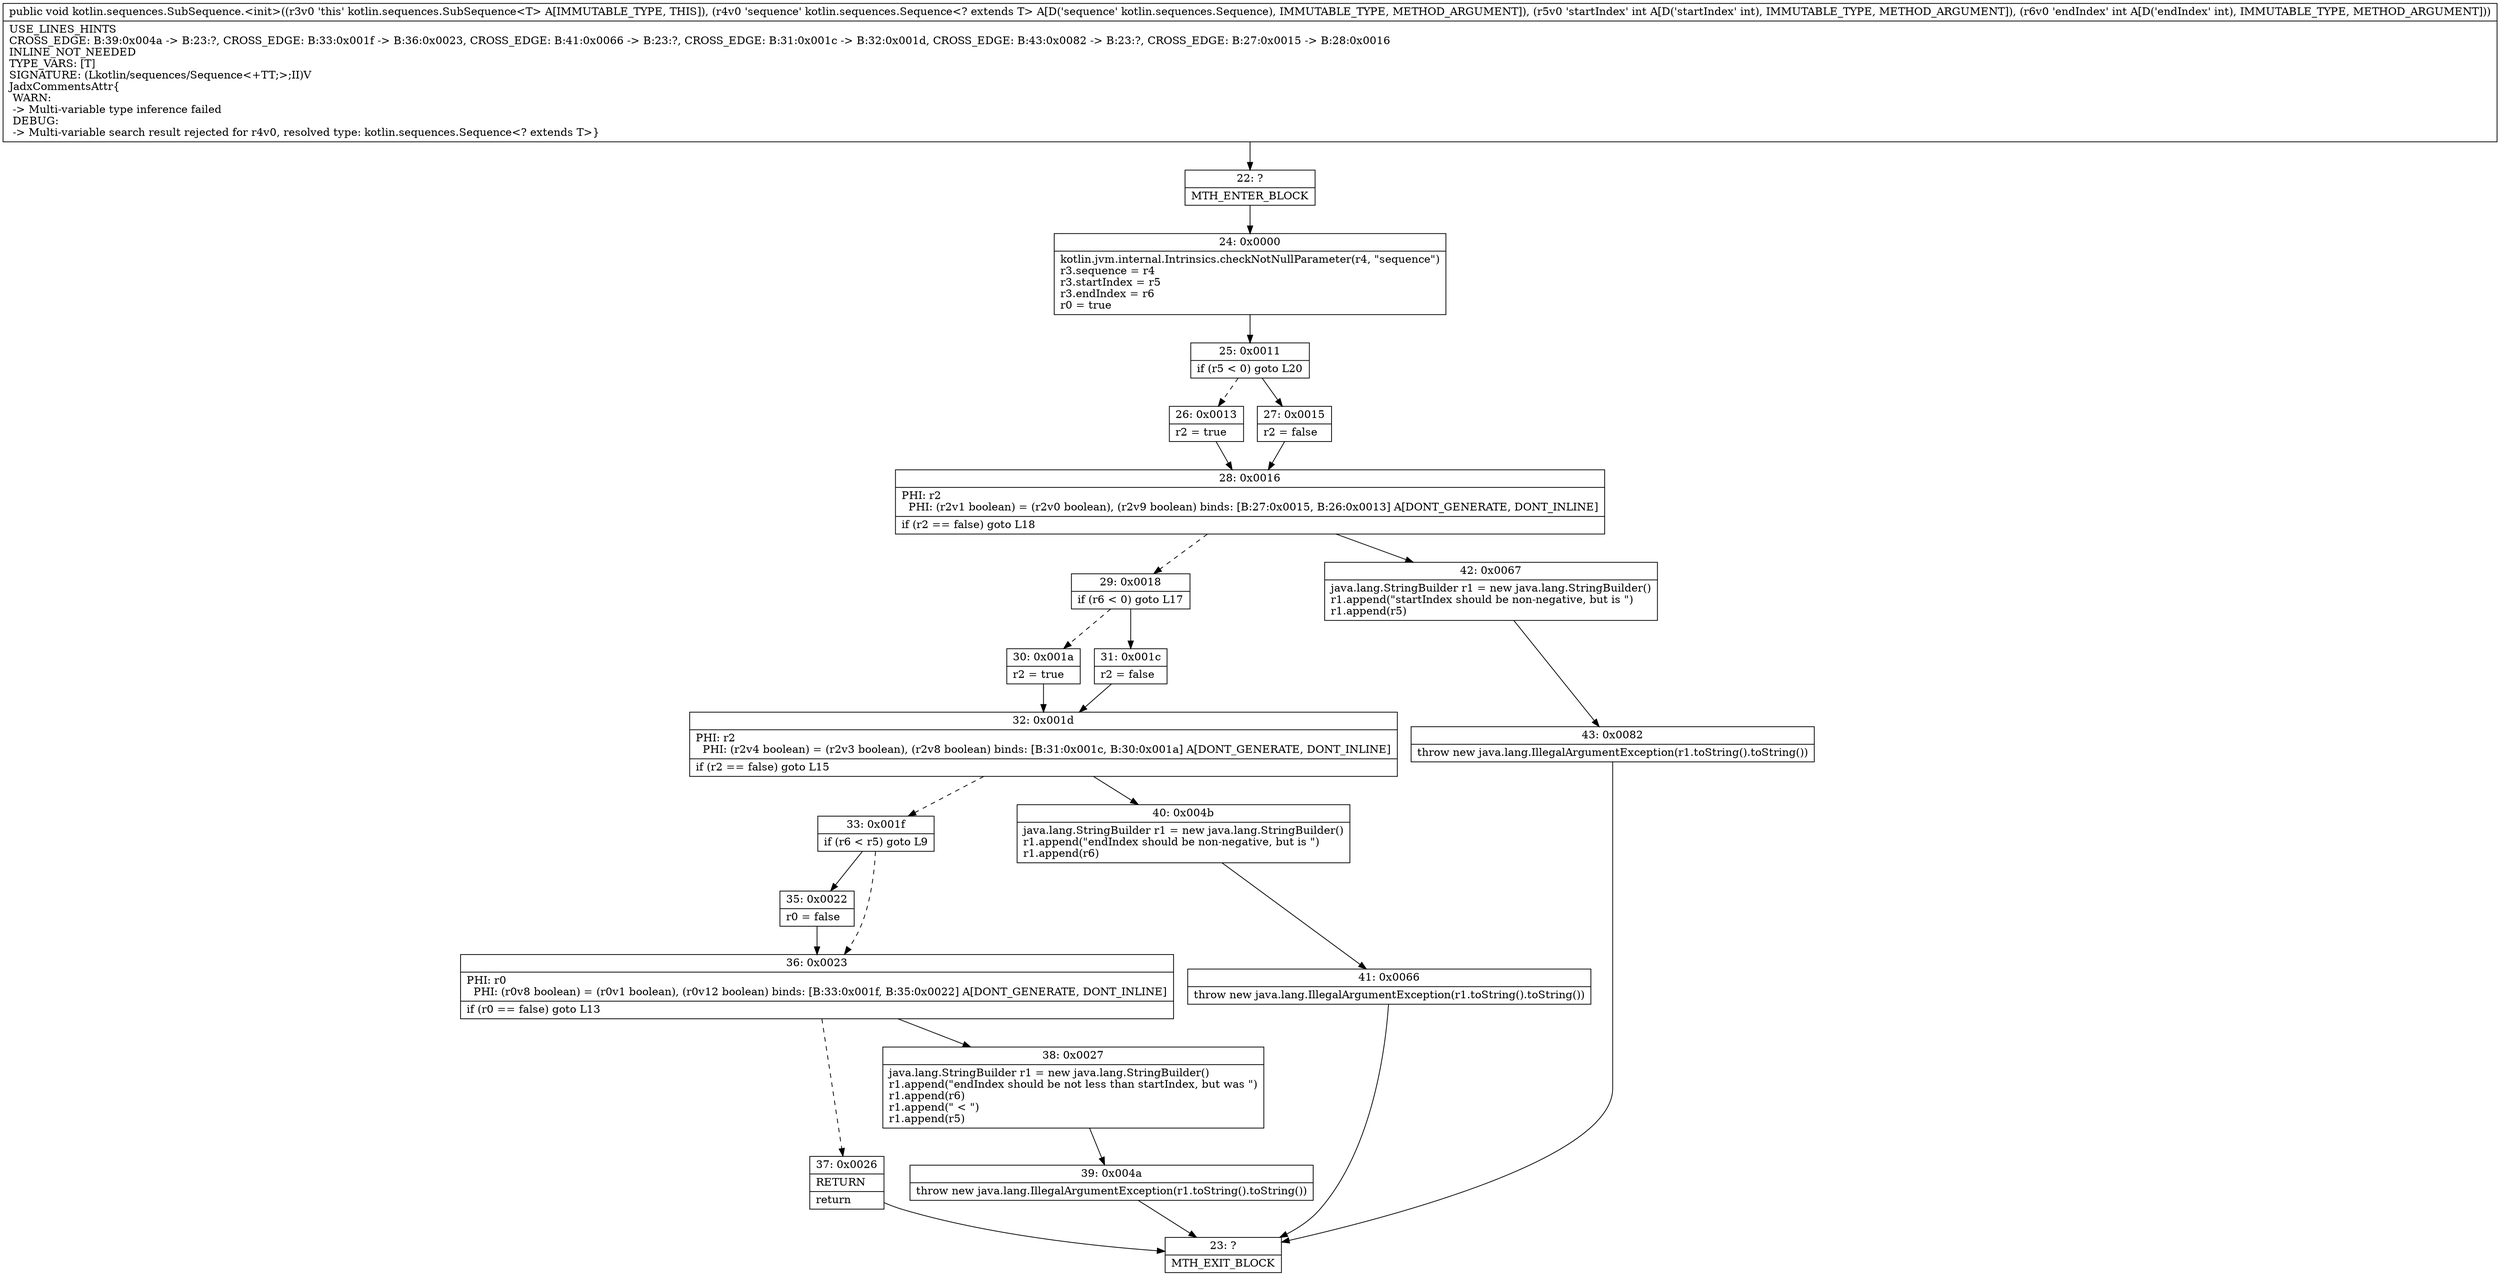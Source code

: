 digraph "CFG forkotlin.sequences.SubSequence.\<init\>(Lkotlin\/sequences\/Sequence;II)V" {
Node_22 [shape=record,label="{22\:\ ?|MTH_ENTER_BLOCK\l}"];
Node_24 [shape=record,label="{24\:\ 0x0000|kotlin.jvm.internal.Intrinsics.checkNotNullParameter(r4, \"sequence\")\lr3.sequence = r4\lr3.startIndex = r5\lr3.endIndex = r6\lr0 = true\l}"];
Node_25 [shape=record,label="{25\:\ 0x0011|if (r5 \< 0) goto L20\l}"];
Node_26 [shape=record,label="{26\:\ 0x0013|r2 = true\l}"];
Node_28 [shape=record,label="{28\:\ 0x0016|PHI: r2 \l  PHI: (r2v1 boolean) = (r2v0 boolean), (r2v9 boolean) binds: [B:27:0x0015, B:26:0x0013] A[DONT_GENERATE, DONT_INLINE]\l|if (r2 == false) goto L18\l}"];
Node_29 [shape=record,label="{29\:\ 0x0018|if (r6 \< 0) goto L17\l}"];
Node_30 [shape=record,label="{30\:\ 0x001a|r2 = true\l}"];
Node_32 [shape=record,label="{32\:\ 0x001d|PHI: r2 \l  PHI: (r2v4 boolean) = (r2v3 boolean), (r2v8 boolean) binds: [B:31:0x001c, B:30:0x001a] A[DONT_GENERATE, DONT_INLINE]\l|if (r2 == false) goto L15\l}"];
Node_33 [shape=record,label="{33\:\ 0x001f|if (r6 \< r5) goto L9\l}"];
Node_35 [shape=record,label="{35\:\ 0x0022|r0 = false\l}"];
Node_36 [shape=record,label="{36\:\ 0x0023|PHI: r0 \l  PHI: (r0v8 boolean) = (r0v1 boolean), (r0v12 boolean) binds: [B:33:0x001f, B:35:0x0022] A[DONT_GENERATE, DONT_INLINE]\l|if (r0 == false) goto L13\l}"];
Node_37 [shape=record,label="{37\:\ 0x0026|RETURN\l|return\l}"];
Node_23 [shape=record,label="{23\:\ ?|MTH_EXIT_BLOCK\l}"];
Node_38 [shape=record,label="{38\:\ 0x0027|java.lang.StringBuilder r1 = new java.lang.StringBuilder()\lr1.append(\"endIndex should be not less than startIndex, but was \")\lr1.append(r6)\lr1.append(\" \< \")\lr1.append(r5)\l}"];
Node_39 [shape=record,label="{39\:\ 0x004a|throw new java.lang.IllegalArgumentException(r1.toString().toString())\l}"];
Node_40 [shape=record,label="{40\:\ 0x004b|java.lang.StringBuilder r1 = new java.lang.StringBuilder()\lr1.append(\"endIndex should be non\-negative, but is \")\lr1.append(r6)\l}"];
Node_41 [shape=record,label="{41\:\ 0x0066|throw new java.lang.IllegalArgumentException(r1.toString().toString())\l}"];
Node_31 [shape=record,label="{31\:\ 0x001c|r2 = false\l}"];
Node_42 [shape=record,label="{42\:\ 0x0067|java.lang.StringBuilder r1 = new java.lang.StringBuilder()\lr1.append(\"startIndex should be non\-negative, but is \")\lr1.append(r5)\l}"];
Node_43 [shape=record,label="{43\:\ 0x0082|throw new java.lang.IllegalArgumentException(r1.toString().toString())\l}"];
Node_27 [shape=record,label="{27\:\ 0x0015|r2 = false\l}"];
MethodNode[shape=record,label="{public void kotlin.sequences.SubSequence.\<init\>((r3v0 'this' kotlin.sequences.SubSequence\<T\> A[IMMUTABLE_TYPE, THIS]), (r4v0 'sequence' kotlin.sequences.Sequence\<? extends T\> A[D('sequence' kotlin.sequences.Sequence), IMMUTABLE_TYPE, METHOD_ARGUMENT]), (r5v0 'startIndex' int A[D('startIndex' int), IMMUTABLE_TYPE, METHOD_ARGUMENT]), (r6v0 'endIndex' int A[D('endIndex' int), IMMUTABLE_TYPE, METHOD_ARGUMENT]))  | USE_LINES_HINTS\lCROSS_EDGE: B:39:0x004a \-\> B:23:?, CROSS_EDGE: B:33:0x001f \-\> B:36:0x0023, CROSS_EDGE: B:41:0x0066 \-\> B:23:?, CROSS_EDGE: B:31:0x001c \-\> B:32:0x001d, CROSS_EDGE: B:43:0x0082 \-\> B:23:?, CROSS_EDGE: B:27:0x0015 \-\> B:28:0x0016\lINLINE_NOT_NEEDED\lTYPE_VARS: [T]\lSIGNATURE: (Lkotlin\/sequences\/Sequence\<+TT;\>;II)V\lJadxCommentsAttr\{\l WARN: \l \-\> Multi\-variable type inference failed\l DEBUG: \l \-\> Multi\-variable search result rejected for r4v0, resolved type: kotlin.sequences.Sequence\<? extends T\>\}\l}"];
MethodNode -> Node_22;Node_22 -> Node_24;
Node_24 -> Node_25;
Node_25 -> Node_26[style=dashed];
Node_25 -> Node_27;
Node_26 -> Node_28;
Node_28 -> Node_29[style=dashed];
Node_28 -> Node_42;
Node_29 -> Node_30[style=dashed];
Node_29 -> Node_31;
Node_30 -> Node_32;
Node_32 -> Node_33[style=dashed];
Node_32 -> Node_40;
Node_33 -> Node_35;
Node_33 -> Node_36[style=dashed];
Node_35 -> Node_36;
Node_36 -> Node_37[style=dashed];
Node_36 -> Node_38;
Node_37 -> Node_23;
Node_38 -> Node_39;
Node_39 -> Node_23;
Node_40 -> Node_41;
Node_41 -> Node_23;
Node_31 -> Node_32;
Node_42 -> Node_43;
Node_43 -> Node_23;
Node_27 -> Node_28;
}

